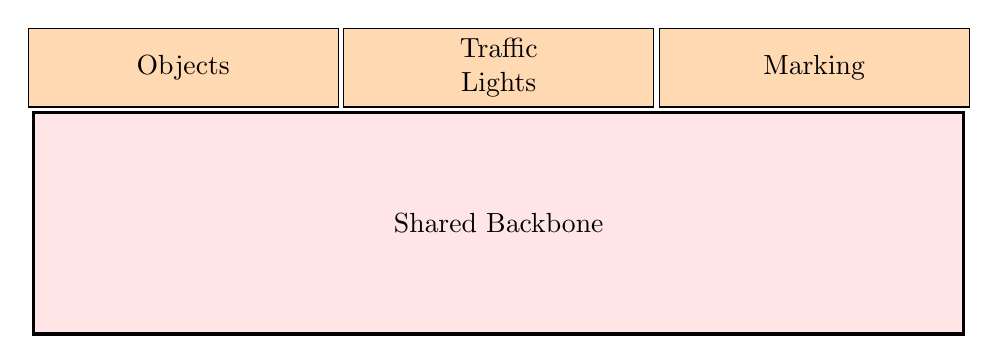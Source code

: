 \begin{tikzpicture}[node distance=0 cm,outer sep = 1pt]
    \tikzstyle{ML} = [anchor=north east,rectangle, minimum width=11.2em, minimum height=1cm, text width=2cm, text centered, draw=black, fill=orange!30]
    \node (i1)  [anchor=south west, rectangle, align=center, draw, very thick, fill=red!10, minimum height=8em, minimum width=33.6em] {Shared Backbone};
    \node (c2)  [ML,above=of i1] {Traffic Lights};
    \node (c1)  [ML,left=of c2] {Objects};
    \node (c3)  [ML,right=of c2] {Marking};
\end{tikzpicture}

